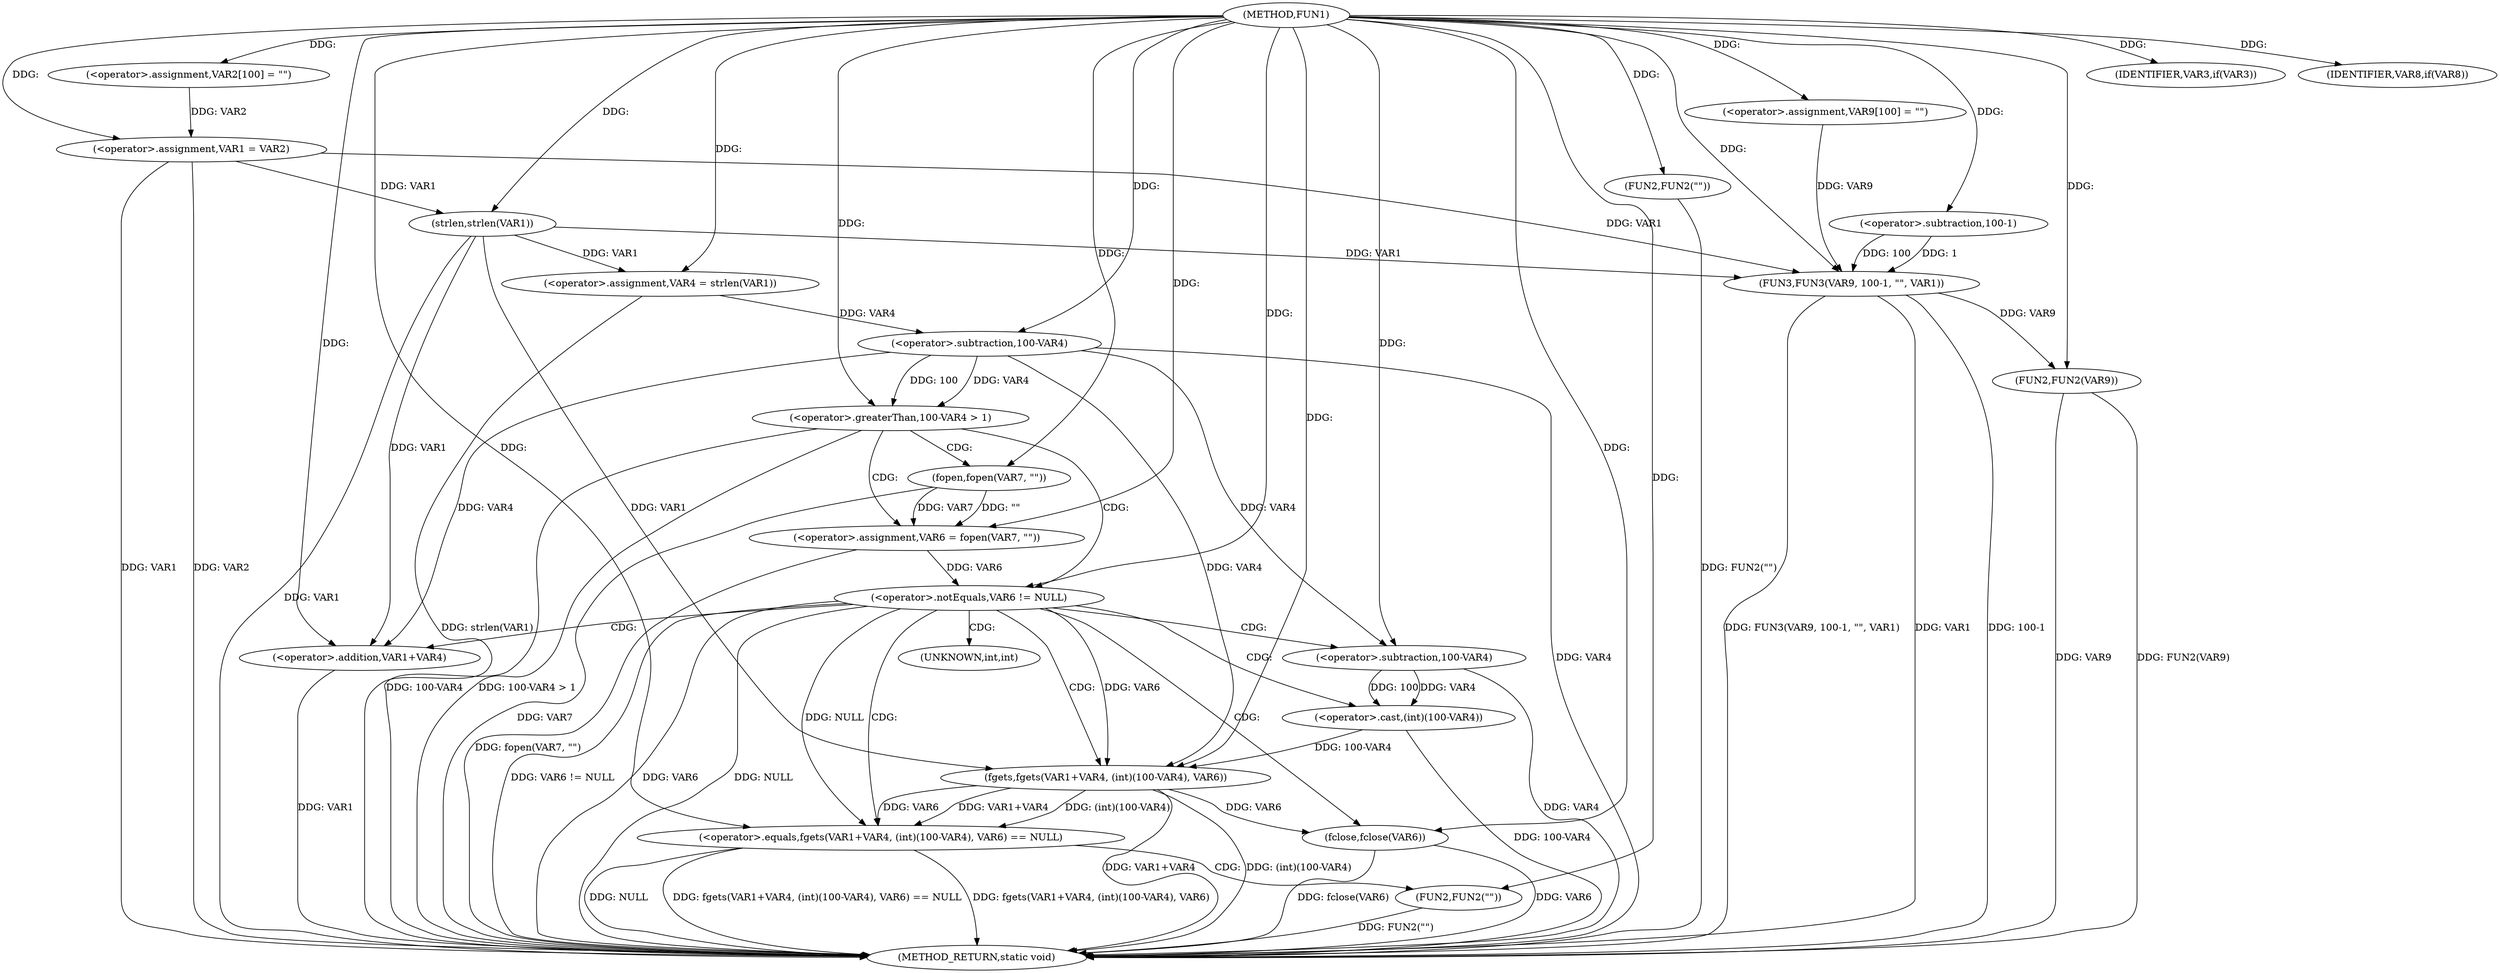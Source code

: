 digraph FUN1 {  
"1000100" [label = "(METHOD,FUN1)" ]
"1000176" [label = "(METHOD_RETURN,static void)" ]
"1000104" [label = "(<operator>.assignment,VAR2[100] = \"\")" ]
"1000107" [label = "(<operator>.assignment,VAR1 = VAR2)" ]
"1000111" [label = "(IDENTIFIER,VAR3,if(VAR3))" ]
"1000115" [label = "(<operator>.assignment,VAR4 = strlen(VAR1))" ]
"1000117" [label = "(strlen,strlen(VAR1))" ]
"1000121" [label = "(<operator>.greaterThan,100-VAR4 > 1)" ]
"1000122" [label = "(<operator>.subtraction,100-VAR4)" ]
"1000127" [label = "(<operator>.assignment,VAR6 = fopen(VAR7, \"\"))" ]
"1000129" [label = "(fopen,fopen(VAR7, \"\"))" ]
"1000133" [label = "(<operator>.notEquals,VAR6 != NULL)" ]
"1000138" [label = "(<operator>.equals,fgets(VAR1+VAR4, (int)(100-VAR4), VAR6) == NULL)" ]
"1000139" [label = "(fgets,fgets(VAR1+VAR4, (int)(100-VAR4), VAR6))" ]
"1000140" [label = "(<operator>.addition,VAR1+VAR4)" ]
"1000143" [label = "(<operator>.cast,(int)(100-VAR4))" ]
"1000145" [label = "(<operator>.subtraction,100-VAR4)" ]
"1000151" [label = "(FUN2,FUN2(\"\"))" ]
"1000153" [label = "(fclose,fclose(VAR6))" ]
"1000156" [label = "(IDENTIFIER,VAR8,if(VAR8))" ]
"1000158" [label = "(FUN2,FUN2(\"\"))" ]
"1000164" [label = "(<operator>.assignment,VAR9[100] = \"\")" ]
"1000167" [label = "(FUN3,FUN3(VAR9, 100-1, \"\", VAR1))" ]
"1000169" [label = "(<operator>.subtraction,100-1)" ]
"1000174" [label = "(FUN2,FUN2(VAR9))" ]
"1000144" [label = "(UNKNOWN,int,int)" ]
  "1000115" -> "1000176"  [ label = "DDG: strlen(VAR1)"] 
  "1000107" -> "1000176"  [ label = "DDG: VAR1"] 
  "1000167" -> "1000176"  [ label = "DDG: 100-1"] 
  "1000139" -> "1000176"  [ label = "DDG: VAR1+VAR4"] 
  "1000138" -> "1000176"  [ label = "DDG: NULL"] 
  "1000117" -> "1000176"  [ label = "DDG: VAR1"] 
  "1000133" -> "1000176"  [ label = "DDG: VAR6 != NULL"] 
  "1000153" -> "1000176"  [ label = "DDG: VAR6"] 
  "1000138" -> "1000176"  [ label = "DDG: fgets(VAR1+VAR4, (int)(100-VAR4), VAR6) == NULL"] 
  "1000145" -> "1000176"  [ label = "DDG: VAR4"] 
  "1000122" -> "1000176"  [ label = "DDG: VAR4"] 
  "1000129" -> "1000176"  [ label = "DDG: VAR7"] 
  "1000151" -> "1000176"  [ label = "DDG: FUN2(\"\")"] 
  "1000140" -> "1000176"  [ label = "DDG: VAR1"] 
  "1000138" -> "1000176"  [ label = "DDG: fgets(VAR1+VAR4, (int)(100-VAR4), VAR6)"] 
  "1000127" -> "1000176"  [ label = "DDG: fopen(VAR7, \"\")"] 
  "1000158" -> "1000176"  [ label = "DDG: FUN2(\"\")"] 
  "1000167" -> "1000176"  [ label = "DDG: FUN3(VAR9, 100-1, \"\", VAR1)"] 
  "1000133" -> "1000176"  [ label = "DDG: VAR6"] 
  "1000121" -> "1000176"  [ label = "DDG: 100-VAR4 > 1"] 
  "1000153" -> "1000176"  [ label = "DDG: fclose(VAR6)"] 
  "1000133" -> "1000176"  [ label = "DDG: NULL"] 
  "1000167" -> "1000176"  [ label = "DDG: VAR1"] 
  "1000139" -> "1000176"  [ label = "DDG: (int)(100-VAR4)"] 
  "1000121" -> "1000176"  [ label = "DDG: 100-VAR4"] 
  "1000143" -> "1000176"  [ label = "DDG: 100-VAR4"] 
  "1000174" -> "1000176"  [ label = "DDG: FUN2(VAR9)"] 
  "1000174" -> "1000176"  [ label = "DDG: VAR9"] 
  "1000107" -> "1000176"  [ label = "DDG: VAR2"] 
  "1000100" -> "1000104"  [ label = "DDG: "] 
  "1000104" -> "1000107"  [ label = "DDG: VAR2"] 
  "1000100" -> "1000107"  [ label = "DDG: "] 
  "1000100" -> "1000111"  [ label = "DDG: "] 
  "1000117" -> "1000115"  [ label = "DDG: VAR1"] 
  "1000100" -> "1000115"  [ label = "DDG: "] 
  "1000107" -> "1000117"  [ label = "DDG: VAR1"] 
  "1000100" -> "1000117"  [ label = "DDG: "] 
  "1000122" -> "1000121"  [ label = "DDG: 100"] 
  "1000122" -> "1000121"  [ label = "DDG: VAR4"] 
  "1000100" -> "1000122"  [ label = "DDG: "] 
  "1000115" -> "1000122"  [ label = "DDG: VAR4"] 
  "1000100" -> "1000121"  [ label = "DDG: "] 
  "1000129" -> "1000127"  [ label = "DDG: VAR7"] 
  "1000129" -> "1000127"  [ label = "DDG: \"\""] 
  "1000100" -> "1000127"  [ label = "DDG: "] 
  "1000100" -> "1000129"  [ label = "DDG: "] 
  "1000127" -> "1000133"  [ label = "DDG: VAR6"] 
  "1000100" -> "1000133"  [ label = "DDG: "] 
  "1000139" -> "1000138"  [ label = "DDG: VAR1+VAR4"] 
  "1000139" -> "1000138"  [ label = "DDG: (int)(100-VAR4)"] 
  "1000139" -> "1000138"  [ label = "DDG: VAR6"] 
  "1000117" -> "1000139"  [ label = "DDG: VAR1"] 
  "1000100" -> "1000139"  [ label = "DDG: "] 
  "1000122" -> "1000139"  [ label = "DDG: VAR4"] 
  "1000117" -> "1000140"  [ label = "DDG: VAR1"] 
  "1000100" -> "1000140"  [ label = "DDG: "] 
  "1000122" -> "1000140"  [ label = "DDG: VAR4"] 
  "1000143" -> "1000139"  [ label = "DDG: 100-VAR4"] 
  "1000145" -> "1000143"  [ label = "DDG: 100"] 
  "1000145" -> "1000143"  [ label = "DDG: VAR4"] 
  "1000100" -> "1000145"  [ label = "DDG: "] 
  "1000122" -> "1000145"  [ label = "DDG: VAR4"] 
  "1000133" -> "1000139"  [ label = "DDG: VAR6"] 
  "1000133" -> "1000138"  [ label = "DDG: NULL"] 
  "1000100" -> "1000138"  [ label = "DDG: "] 
  "1000100" -> "1000151"  [ label = "DDG: "] 
  "1000139" -> "1000153"  [ label = "DDG: VAR6"] 
  "1000100" -> "1000153"  [ label = "DDG: "] 
  "1000100" -> "1000156"  [ label = "DDG: "] 
  "1000100" -> "1000158"  [ label = "DDG: "] 
  "1000100" -> "1000164"  [ label = "DDG: "] 
  "1000164" -> "1000167"  [ label = "DDG: VAR9"] 
  "1000100" -> "1000167"  [ label = "DDG: "] 
  "1000169" -> "1000167"  [ label = "DDG: 100"] 
  "1000169" -> "1000167"  [ label = "DDG: 1"] 
  "1000100" -> "1000169"  [ label = "DDG: "] 
  "1000107" -> "1000167"  [ label = "DDG: VAR1"] 
  "1000117" -> "1000167"  [ label = "DDG: VAR1"] 
  "1000167" -> "1000174"  [ label = "DDG: VAR9"] 
  "1000100" -> "1000174"  [ label = "DDG: "] 
  "1000121" -> "1000127"  [ label = "CDG: "] 
  "1000121" -> "1000129"  [ label = "CDG: "] 
  "1000121" -> "1000133"  [ label = "CDG: "] 
  "1000133" -> "1000153"  [ label = "CDG: "] 
  "1000133" -> "1000143"  [ label = "CDG: "] 
  "1000133" -> "1000145"  [ label = "CDG: "] 
  "1000133" -> "1000139"  [ label = "CDG: "] 
  "1000133" -> "1000144"  [ label = "CDG: "] 
  "1000133" -> "1000140"  [ label = "CDG: "] 
  "1000133" -> "1000138"  [ label = "CDG: "] 
  "1000138" -> "1000151"  [ label = "CDG: "] 
}
